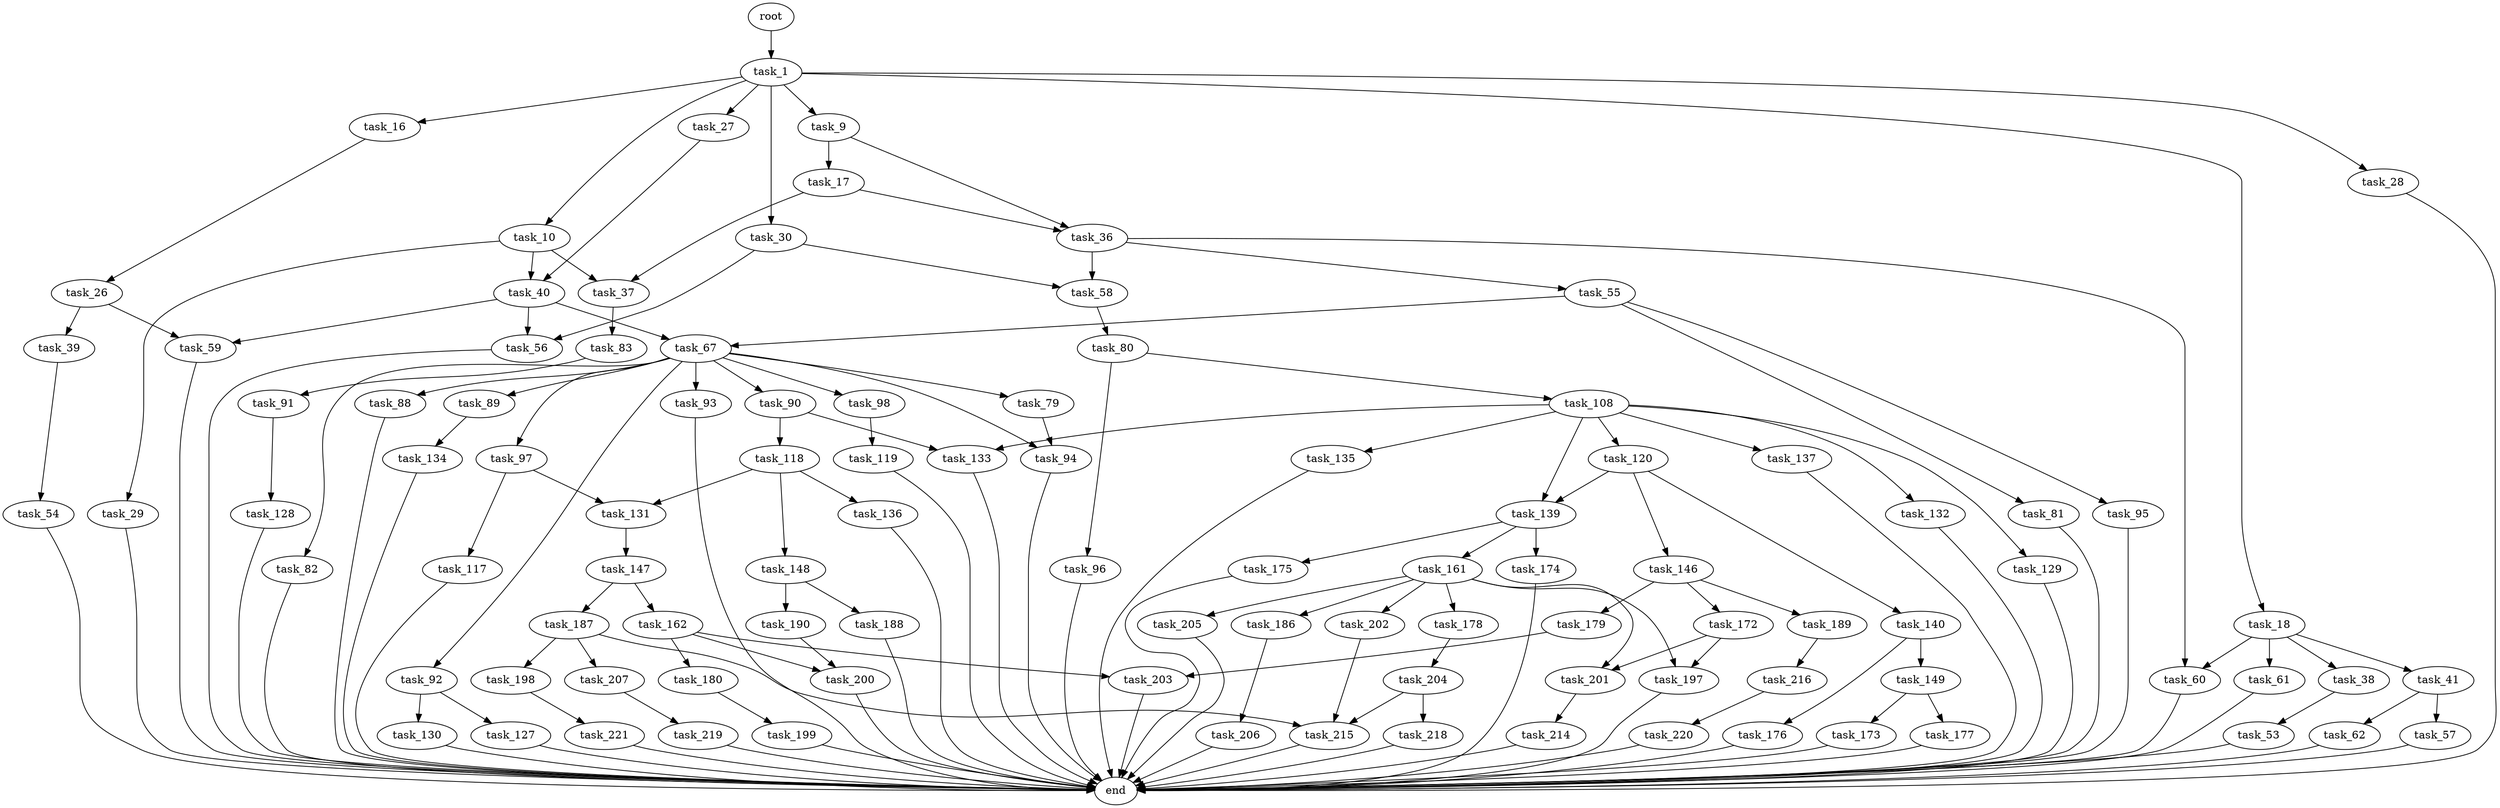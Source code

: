 digraph G {
  root [size="0.000000"];
  task_1 [size="28991029248.000000"];
  task_9 [size="30609540744.000000"];
  task_10 [size="5754611945.000000"];
  task_16 [size="473755527470.000000"];
  task_17 [size="1859309164.000000"];
  task_18 [size="656328985182.000000"];
  task_26 [size="263316687327.000000"];
  task_27 [size="28991029248.000000"];
  task_28 [size="60312130800.000000"];
  task_29 [size="25142017335.000000"];
  task_30 [size="287575751480.000000"];
  task_36 [size="549755813888.000000"];
  task_37 [size="368293445632.000000"];
  task_38 [size="641315794913.000000"];
  task_39 [size="946368718493.000000"];
  task_40 [size="727636369.000000"];
  task_41 [size="3842969150.000000"];
  task_53 [size="38784430016.000000"];
  task_54 [size="294581242393.000000"];
  task_55 [size="325120839743.000000"];
  task_56 [size="1073741824000.000000"];
  task_57 [size="103637560629.000000"];
  task_58 [size="456838486646.000000"];
  task_59 [size="512275434955.000000"];
  task_60 [size="134217728000.000000"];
  task_61 [size="851621716162.000000"];
  task_62 [size="1073741824000.000000"];
  task_67 [size="41234935506.000000"];
  task_79 [size="1727757574.000000"];
  task_80 [size="181186695826.000000"];
  task_81 [size="231928233984.000000"];
  task_82 [size="484190309853.000000"];
  task_83 [size="290379749813.000000"];
  task_88 [size="1715596150.000000"];
  task_89 [size="58545766163.000000"];
  task_90 [size="20212225774.000000"];
  task_91 [size="8589934592.000000"];
  task_92 [size="13609782529.000000"];
  task_93 [size="1399306391.000000"];
  task_94 [size="329596156.000000"];
  task_95 [size="7968420375.000000"];
  task_96 [size="1685222343.000000"];
  task_97 [size="3265321914.000000"];
  task_98 [size="614601731853.000000"];
  task_108 [size="1185435120.000000"];
  task_117 [size="21037199505.000000"];
  task_118 [size="10591164042.000000"];
  task_119 [size="1380835342225.000000"];
  task_120 [size="181296292393.000000"];
  task_127 [size="55784802637.000000"];
  task_128 [size="163370972303.000000"];
  task_129 [size="134217728000.000000"];
  task_130 [size="6443847256.000000"];
  task_131 [size="1073741824000.000000"];
  task_132 [size="68719476736.000000"];
  task_133 [size="68719476736.000000"];
  task_134 [size="10025186271.000000"];
  task_135 [size="816387265766.000000"];
  task_136 [size="142216922555.000000"];
  task_137 [size="368293445632.000000"];
  task_139 [size="68719476736.000000"];
  task_140 [size="1300729625.000000"];
  task_146 [size="2744703233.000000"];
  task_147 [size="1073741824000.000000"];
  task_148 [size="1073741824000.000000"];
  task_149 [size="493833374166.000000"];
  task_161 [size="782757789696.000000"];
  task_162 [size="28020402054.000000"];
  task_172 [size="144147187730.000000"];
  task_173 [size="549755813888.000000"];
  task_174 [size="34926828785.000000"];
  task_175 [size="10303508275.000000"];
  task_176 [size="549755813888.000000"];
  task_177 [size="204460662817.000000"];
  task_178 [size="28377726003.000000"];
  task_179 [size="549755813888.000000"];
  task_180 [size="28991029248.000000"];
  task_186 [size="739401465425.000000"];
  task_187 [size="1073741824000.000000"];
  task_188 [size="28991029248.000000"];
  task_189 [size="2441135586.000000"];
  task_190 [size="401405845203.000000"];
  task_197 [size="276409919573.000000"];
  task_198 [size="1073741824000.000000"];
  task_199 [size="231928233984.000000"];
  task_200 [size="1518175516.000000"];
  task_201 [size="243205956110.000000"];
  task_202 [size="352927269093.000000"];
  task_203 [size="1073741824000.000000"];
  task_204 [size="4378036056.000000"];
  task_205 [size="52378323209.000000"];
  task_206 [size="6458215525.000000"];
  task_207 [size="782757789696.000000"];
  task_214 [size="311443637711.000000"];
  task_215 [size="722144382440.000000"];
  task_216 [size="1896614963.000000"];
  task_218 [size="20843633297.000000"];
  task_219 [size="68719476736.000000"];
  task_220 [size="419756007485.000000"];
  task_221 [size="220911194693.000000"];
  end [size="0.000000"];

  root -> task_1 [size="1.000000"];
  task_1 -> task_9 [size="75497472.000000"];
  task_1 -> task_10 [size="75497472.000000"];
  task_1 -> task_16 [size="75497472.000000"];
  task_1 -> task_18 [size="75497472.000000"];
  task_1 -> task_27 [size="75497472.000000"];
  task_1 -> task_28 [size="75497472.000000"];
  task_1 -> task_30 [size="75497472.000000"];
  task_9 -> task_17 [size="536870912.000000"];
  task_9 -> task_36 [size="536870912.000000"];
  task_10 -> task_29 [size="679477248.000000"];
  task_10 -> task_37 [size="679477248.000000"];
  task_10 -> task_40 [size="679477248.000000"];
  task_16 -> task_26 [size="838860800.000000"];
  task_17 -> task_36 [size="75497472.000000"];
  task_17 -> task_37 [size="75497472.000000"];
  task_18 -> task_38 [size="536870912.000000"];
  task_18 -> task_41 [size="536870912.000000"];
  task_18 -> task_60 [size="536870912.000000"];
  task_18 -> task_61 [size="536870912.000000"];
  task_26 -> task_39 [size="838860800.000000"];
  task_26 -> task_59 [size="838860800.000000"];
  task_27 -> task_40 [size="75497472.000000"];
  task_28 -> end [size="1.000000"];
  task_29 -> end [size="1.000000"];
  task_30 -> task_56 [size="301989888.000000"];
  task_30 -> task_58 [size="301989888.000000"];
  task_36 -> task_55 [size="536870912.000000"];
  task_36 -> task_58 [size="536870912.000000"];
  task_36 -> task_60 [size="536870912.000000"];
  task_37 -> task_83 [size="411041792.000000"];
  task_38 -> task_53 [size="411041792.000000"];
  task_39 -> task_54 [size="838860800.000000"];
  task_40 -> task_56 [size="33554432.000000"];
  task_40 -> task_59 [size="33554432.000000"];
  task_40 -> task_67 [size="33554432.000000"];
  task_41 -> task_57 [size="75497472.000000"];
  task_41 -> task_62 [size="75497472.000000"];
  task_53 -> end [size="1.000000"];
  task_54 -> end [size="1.000000"];
  task_55 -> task_67 [size="411041792.000000"];
  task_55 -> task_81 [size="411041792.000000"];
  task_55 -> task_95 [size="411041792.000000"];
  task_56 -> end [size="1.000000"];
  task_57 -> end [size="1.000000"];
  task_58 -> task_80 [size="679477248.000000"];
  task_59 -> end [size="1.000000"];
  task_60 -> end [size="1.000000"];
  task_61 -> end [size="1.000000"];
  task_62 -> end [size="1.000000"];
  task_67 -> task_79 [size="33554432.000000"];
  task_67 -> task_82 [size="33554432.000000"];
  task_67 -> task_88 [size="33554432.000000"];
  task_67 -> task_89 [size="33554432.000000"];
  task_67 -> task_90 [size="33554432.000000"];
  task_67 -> task_92 [size="33554432.000000"];
  task_67 -> task_93 [size="33554432.000000"];
  task_67 -> task_94 [size="33554432.000000"];
  task_67 -> task_97 [size="33554432.000000"];
  task_67 -> task_98 [size="33554432.000000"];
  task_79 -> task_94 [size="75497472.000000"];
  task_80 -> task_96 [size="134217728.000000"];
  task_80 -> task_108 [size="134217728.000000"];
  task_81 -> end [size="1.000000"];
  task_82 -> end [size="1.000000"];
  task_83 -> task_91 [size="209715200.000000"];
  task_88 -> end [size="1.000000"];
  task_89 -> task_134 [size="209715200.000000"];
  task_90 -> task_118 [size="33554432.000000"];
  task_90 -> task_133 [size="33554432.000000"];
  task_91 -> task_128 [size="33554432.000000"];
  task_92 -> task_127 [size="536870912.000000"];
  task_92 -> task_130 [size="536870912.000000"];
  task_93 -> end [size="1.000000"];
  task_94 -> end [size="1.000000"];
  task_95 -> end [size="1.000000"];
  task_96 -> end [size="1.000000"];
  task_97 -> task_117 [size="75497472.000000"];
  task_97 -> task_131 [size="75497472.000000"];
  task_98 -> task_119 [size="411041792.000000"];
  task_108 -> task_120 [size="134217728.000000"];
  task_108 -> task_129 [size="134217728.000000"];
  task_108 -> task_132 [size="134217728.000000"];
  task_108 -> task_133 [size="134217728.000000"];
  task_108 -> task_135 [size="134217728.000000"];
  task_108 -> task_137 [size="134217728.000000"];
  task_108 -> task_139 [size="134217728.000000"];
  task_117 -> end [size="1.000000"];
  task_118 -> task_131 [size="411041792.000000"];
  task_118 -> task_136 [size="411041792.000000"];
  task_118 -> task_148 [size="411041792.000000"];
  task_119 -> end [size="1.000000"];
  task_120 -> task_139 [size="838860800.000000"];
  task_120 -> task_140 [size="838860800.000000"];
  task_120 -> task_146 [size="838860800.000000"];
  task_127 -> end [size="1.000000"];
  task_128 -> end [size="1.000000"];
  task_129 -> end [size="1.000000"];
  task_130 -> end [size="1.000000"];
  task_131 -> task_147 [size="838860800.000000"];
  task_132 -> end [size="1.000000"];
  task_133 -> end [size="1.000000"];
  task_134 -> end [size="1.000000"];
  task_135 -> end [size="1.000000"];
  task_136 -> end [size="1.000000"];
  task_137 -> end [size="1.000000"];
  task_139 -> task_161 [size="134217728.000000"];
  task_139 -> task_174 [size="134217728.000000"];
  task_139 -> task_175 [size="134217728.000000"];
  task_140 -> task_149 [size="134217728.000000"];
  task_140 -> task_176 [size="134217728.000000"];
  task_146 -> task_172 [size="75497472.000000"];
  task_146 -> task_179 [size="75497472.000000"];
  task_146 -> task_189 [size="75497472.000000"];
  task_147 -> task_162 [size="838860800.000000"];
  task_147 -> task_187 [size="838860800.000000"];
  task_148 -> task_188 [size="838860800.000000"];
  task_148 -> task_190 [size="838860800.000000"];
  task_149 -> task_173 [size="411041792.000000"];
  task_149 -> task_177 [size="411041792.000000"];
  task_161 -> task_178 [size="679477248.000000"];
  task_161 -> task_186 [size="679477248.000000"];
  task_161 -> task_197 [size="679477248.000000"];
  task_161 -> task_201 [size="679477248.000000"];
  task_161 -> task_202 [size="679477248.000000"];
  task_161 -> task_205 [size="679477248.000000"];
  task_162 -> task_180 [size="134217728.000000"];
  task_162 -> task_200 [size="134217728.000000"];
  task_162 -> task_203 [size="134217728.000000"];
  task_172 -> task_197 [size="209715200.000000"];
  task_172 -> task_201 [size="209715200.000000"];
  task_173 -> end [size="1.000000"];
  task_174 -> end [size="1.000000"];
  task_175 -> end [size="1.000000"];
  task_176 -> end [size="1.000000"];
  task_177 -> end [size="1.000000"];
  task_178 -> task_204 [size="536870912.000000"];
  task_179 -> task_203 [size="536870912.000000"];
  task_180 -> task_199 [size="75497472.000000"];
  task_186 -> task_206 [size="536870912.000000"];
  task_187 -> task_198 [size="838860800.000000"];
  task_187 -> task_207 [size="838860800.000000"];
  task_187 -> task_215 [size="838860800.000000"];
  task_188 -> end [size="1.000000"];
  task_189 -> task_216 [size="209715200.000000"];
  task_190 -> task_200 [size="536870912.000000"];
  task_197 -> end [size="1.000000"];
  task_198 -> task_221 [size="838860800.000000"];
  task_199 -> end [size="1.000000"];
  task_200 -> end [size="1.000000"];
  task_201 -> task_214 [size="209715200.000000"];
  task_202 -> task_215 [size="536870912.000000"];
  task_203 -> end [size="1.000000"];
  task_204 -> task_215 [size="75497472.000000"];
  task_204 -> task_218 [size="75497472.000000"];
  task_205 -> end [size="1.000000"];
  task_206 -> end [size="1.000000"];
  task_207 -> task_219 [size="679477248.000000"];
  task_214 -> end [size="1.000000"];
  task_215 -> end [size="1.000000"];
  task_216 -> task_220 [size="33554432.000000"];
  task_218 -> end [size="1.000000"];
  task_219 -> end [size="1.000000"];
  task_220 -> end [size="1.000000"];
  task_221 -> end [size="1.000000"];
}
